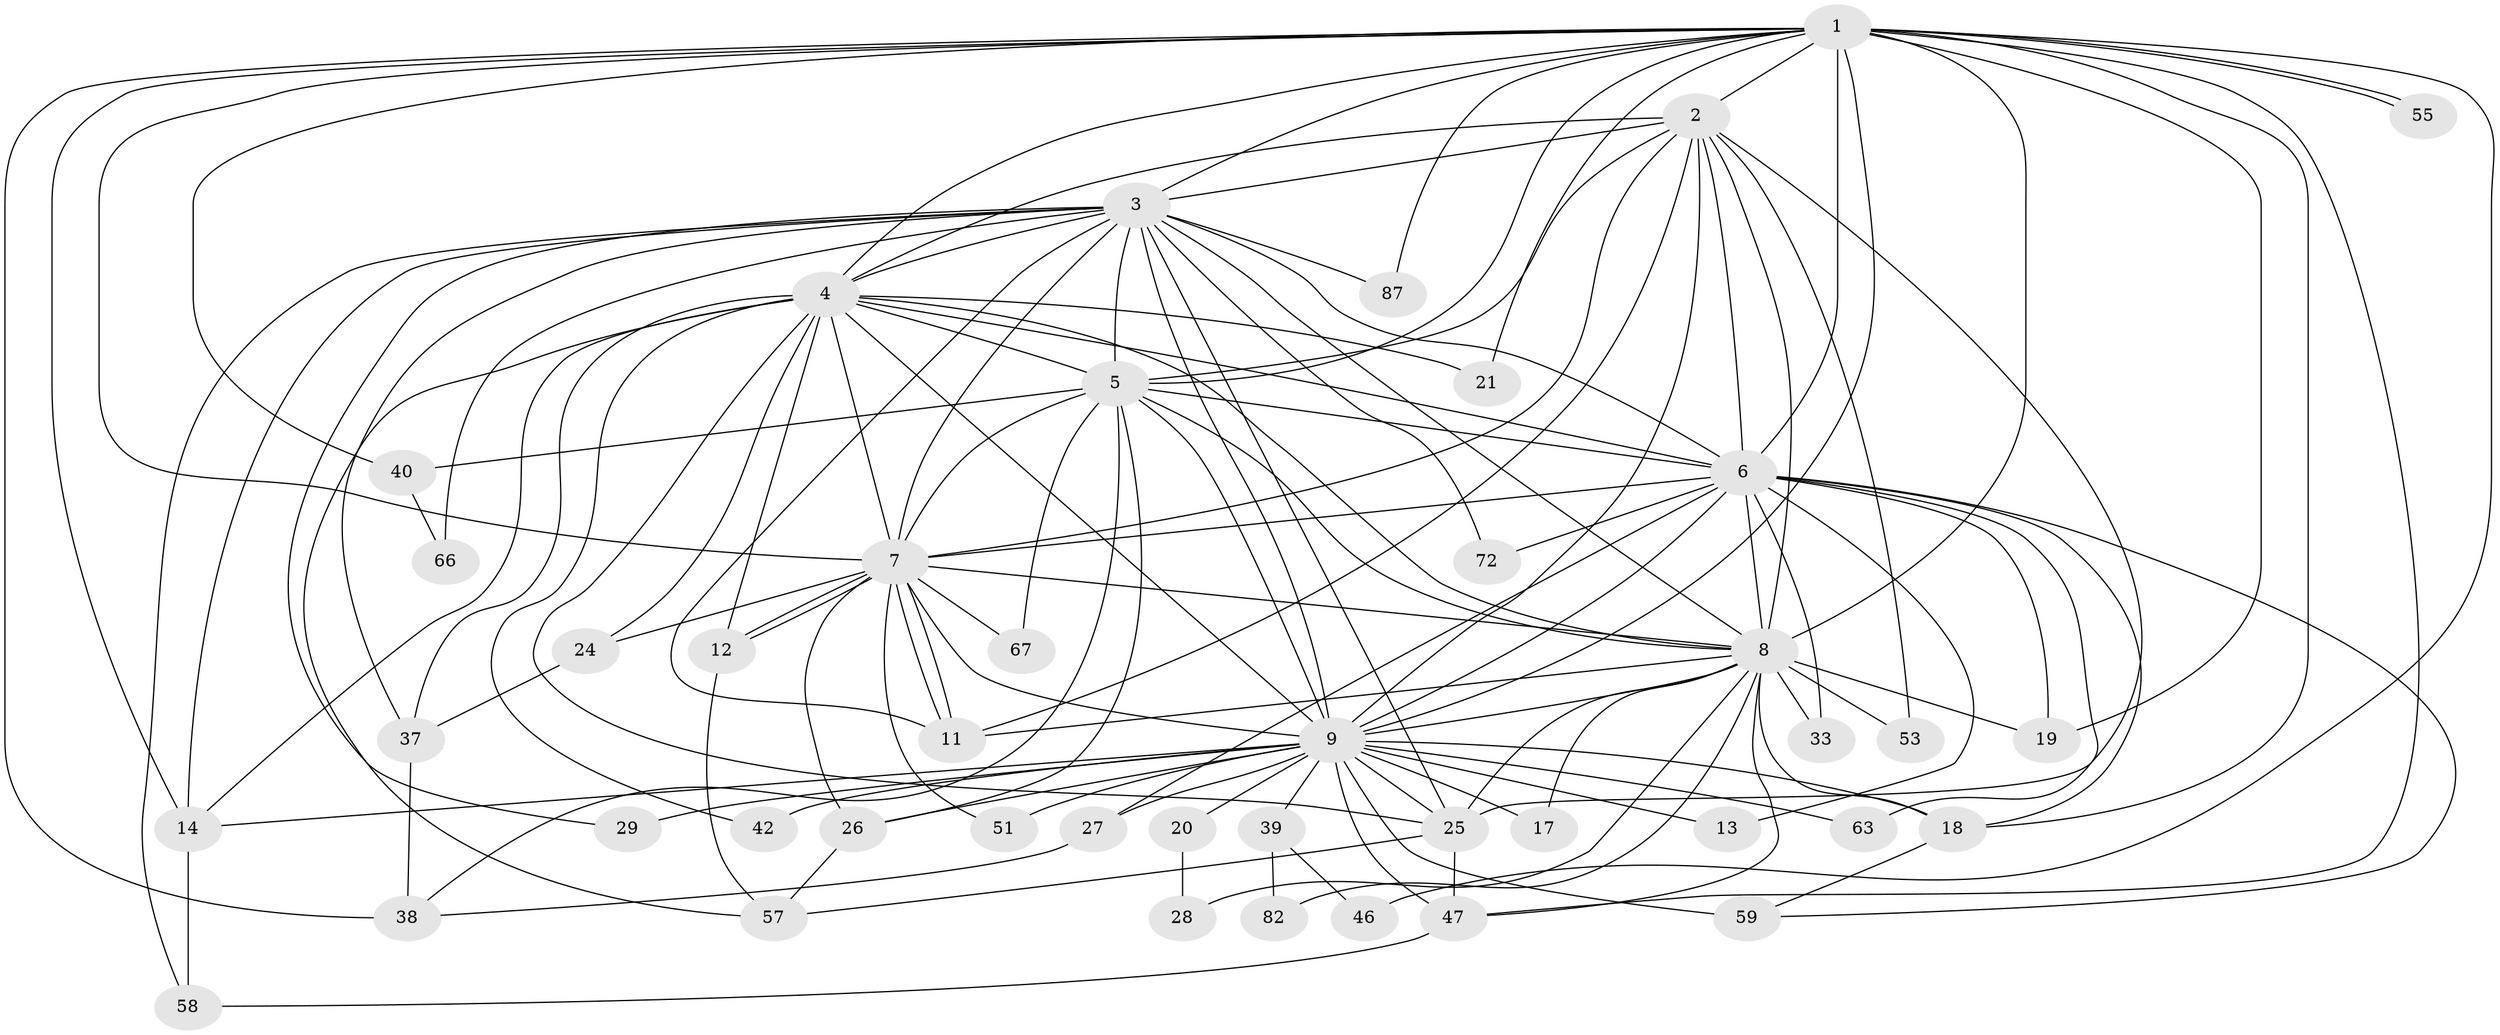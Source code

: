 // original degree distribution, {23: 0.022727272727272728, 13: 0.022727272727272728, 21: 0.011363636363636364, 18: 0.022727272727272728, 19: 0.022727272727272728, 20: 0.011363636363636364, 5: 0.022727272727272728, 3: 0.2840909090909091, 2: 0.45454545454545453, 7: 0.022727272727272728, 4: 0.10227272727272728}
// Generated by graph-tools (version 1.1) at 2025/17/03/04/25 18:17:26]
// undirected, 44 vertices, 126 edges
graph export_dot {
graph [start="1"]
  node [color=gray90,style=filled];
  1;
  2;
  3;
  4;
  5;
  6 [super="+54"];
  7;
  8 [super="+32+23"];
  9 [super="+35+41+10"];
  11 [super="+43+15"];
  12 [super="+48"];
  13;
  14 [super="+85+49+31"];
  17;
  18 [super="+78+73+30"];
  19;
  20;
  21;
  24;
  25 [super="+84+34"];
  26 [super="+64"];
  27 [super="+61"];
  28;
  29;
  33;
  37 [super="+80"];
  38 [super="+69"];
  39 [super="+60"];
  40;
  42;
  46;
  47 [super="+50"];
  51 [super="+79"];
  53;
  55;
  57 [super="+74+86"];
  58 [super="+83"];
  59 [super="+65"];
  63;
  66;
  67;
  72;
  82;
  87;
  1 -- 2;
  1 -- 3;
  1 -- 4;
  1 -- 5;
  1 -- 6;
  1 -- 7;
  1 -- 8 [weight=2];
  1 -- 9 [weight=2];
  1 -- 14 [weight=2];
  1 -- 18 [weight=2];
  1 -- 19;
  1 -- 21;
  1 -- 38;
  1 -- 40;
  1 -- 46;
  1 -- 47;
  1 -- 55;
  1 -- 55;
  1 -- 87;
  2 -- 3;
  2 -- 4;
  2 -- 5;
  2 -- 6 [weight=2];
  2 -- 7;
  2 -- 8;
  2 -- 9 [weight=2];
  2 -- 25;
  2 -- 53;
  2 -- 11;
  3 -- 4;
  3 -- 5;
  3 -- 6;
  3 -- 7;
  3 -- 8;
  3 -- 9 [weight=4];
  3 -- 29;
  3 -- 37;
  3 -- 58;
  3 -- 66;
  3 -- 72;
  3 -- 87;
  3 -- 14 [weight=2];
  3 -- 11;
  3 -- 25;
  4 -- 5;
  4 -- 6;
  4 -- 7;
  4 -- 8;
  4 -- 9 [weight=3];
  4 -- 21;
  4 -- 24;
  4 -- 42;
  4 -- 57;
  4 -- 37;
  4 -- 14;
  4 -- 12;
  4 -- 25;
  5 -- 6;
  5 -- 7;
  5 -- 8;
  5 -- 9 [weight=2];
  5 -- 40;
  5 -- 67;
  5 -- 38;
  5 -- 26;
  6 -- 7;
  6 -- 8;
  6 -- 9 [weight=3];
  6 -- 13;
  6 -- 19;
  6 -- 27;
  6 -- 33;
  6 -- 59;
  6 -- 63;
  6 -- 72;
  6 -- 18;
  7 -- 8;
  7 -- 9 [weight=3];
  7 -- 11;
  7 -- 11;
  7 -- 12;
  7 -- 12;
  7 -- 24;
  7 -- 26 [weight=2];
  7 -- 67;
  7 -- 51;
  8 -- 9 [weight=3];
  8 -- 17;
  8 -- 25;
  8 -- 28;
  8 -- 33;
  8 -- 53;
  8 -- 82;
  8 -- 11;
  8 -- 19;
  8 -- 47;
  8 -- 18;
  9 -- 18 [weight=4];
  9 -- 20 [weight=2];
  9 -- 29;
  9 -- 39 [weight=3];
  9 -- 51 [weight=2];
  9 -- 59 [weight=2];
  9 -- 25;
  9 -- 47 [weight=2];
  9 -- 14 [weight=2];
  9 -- 13;
  9 -- 17;
  9 -- 26;
  9 -- 27;
  9 -- 42;
  9 -- 63;
  12 -- 57;
  14 -- 58;
  18 -- 59;
  20 -- 28;
  24 -- 37;
  25 -- 57;
  25 -- 47;
  26 -- 57;
  27 -- 38;
  37 -- 38;
  39 -- 46;
  39 -- 82;
  40 -- 66;
  47 -- 58;
}
